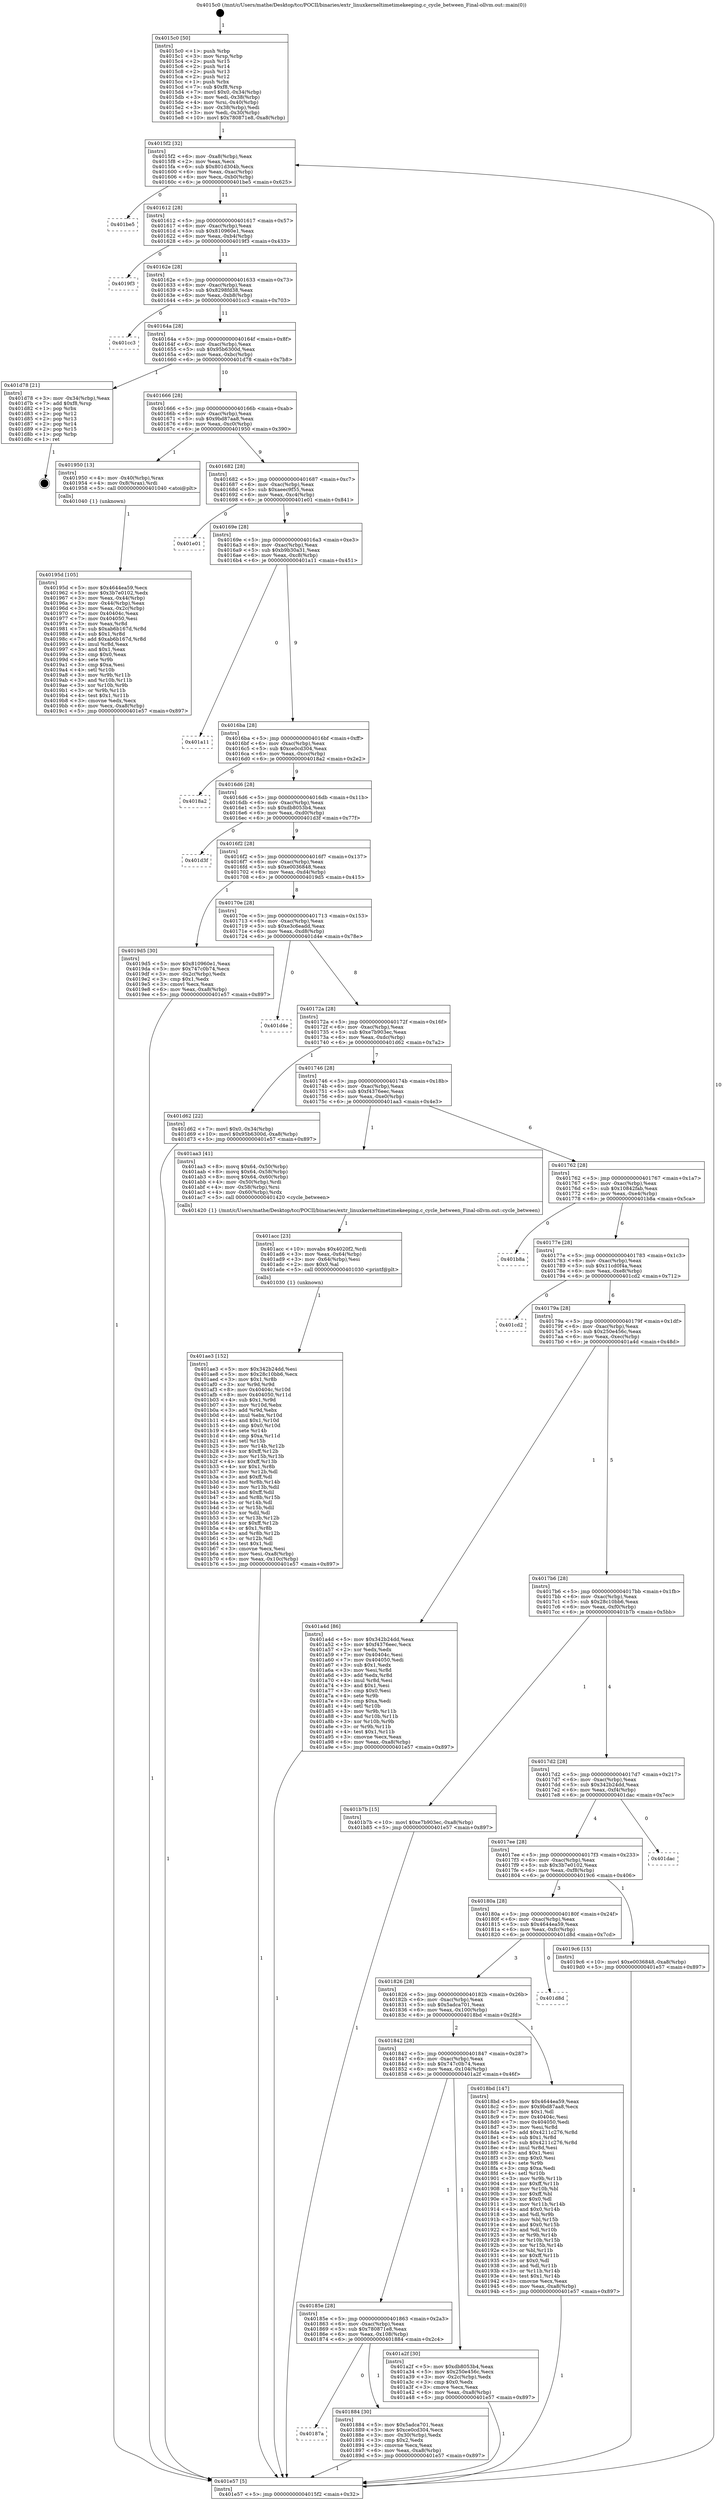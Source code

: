 digraph "0x4015c0" {
  label = "0x4015c0 (/mnt/c/Users/mathe/Desktop/tcc/POCII/binaries/extr_linuxkerneltimetimekeeping.c_cycle_between_Final-ollvm.out::main(0))"
  labelloc = "t"
  node[shape=record]

  Entry [label="",width=0.3,height=0.3,shape=circle,fillcolor=black,style=filled]
  "0x4015f2" [label="{
     0x4015f2 [32]\l
     | [instrs]\l
     &nbsp;&nbsp;0x4015f2 \<+6\>: mov -0xa8(%rbp),%eax\l
     &nbsp;&nbsp;0x4015f8 \<+2\>: mov %eax,%ecx\l
     &nbsp;&nbsp;0x4015fa \<+6\>: sub $0x801d304b,%ecx\l
     &nbsp;&nbsp;0x401600 \<+6\>: mov %eax,-0xac(%rbp)\l
     &nbsp;&nbsp;0x401606 \<+6\>: mov %ecx,-0xb0(%rbp)\l
     &nbsp;&nbsp;0x40160c \<+6\>: je 0000000000401be5 \<main+0x625\>\l
  }"]
  "0x401be5" [label="{
     0x401be5\l
  }", style=dashed]
  "0x401612" [label="{
     0x401612 [28]\l
     | [instrs]\l
     &nbsp;&nbsp;0x401612 \<+5\>: jmp 0000000000401617 \<main+0x57\>\l
     &nbsp;&nbsp;0x401617 \<+6\>: mov -0xac(%rbp),%eax\l
     &nbsp;&nbsp;0x40161d \<+5\>: sub $0x810960e1,%eax\l
     &nbsp;&nbsp;0x401622 \<+6\>: mov %eax,-0xb4(%rbp)\l
     &nbsp;&nbsp;0x401628 \<+6\>: je 00000000004019f3 \<main+0x433\>\l
  }"]
  Exit [label="",width=0.3,height=0.3,shape=circle,fillcolor=black,style=filled,peripheries=2]
  "0x4019f3" [label="{
     0x4019f3\l
  }", style=dashed]
  "0x40162e" [label="{
     0x40162e [28]\l
     | [instrs]\l
     &nbsp;&nbsp;0x40162e \<+5\>: jmp 0000000000401633 \<main+0x73\>\l
     &nbsp;&nbsp;0x401633 \<+6\>: mov -0xac(%rbp),%eax\l
     &nbsp;&nbsp;0x401639 \<+5\>: sub $0x8298fd38,%eax\l
     &nbsp;&nbsp;0x40163e \<+6\>: mov %eax,-0xb8(%rbp)\l
     &nbsp;&nbsp;0x401644 \<+6\>: je 0000000000401cc3 \<main+0x703\>\l
  }"]
  "0x401ae3" [label="{
     0x401ae3 [152]\l
     | [instrs]\l
     &nbsp;&nbsp;0x401ae3 \<+5\>: mov $0x342b24dd,%esi\l
     &nbsp;&nbsp;0x401ae8 \<+5\>: mov $0x28c10bb6,%ecx\l
     &nbsp;&nbsp;0x401aed \<+3\>: mov $0x1,%r8b\l
     &nbsp;&nbsp;0x401af0 \<+3\>: xor %r9d,%r9d\l
     &nbsp;&nbsp;0x401af3 \<+8\>: mov 0x40404c,%r10d\l
     &nbsp;&nbsp;0x401afb \<+8\>: mov 0x404050,%r11d\l
     &nbsp;&nbsp;0x401b03 \<+4\>: sub $0x1,%r9d\l
     &nbsp;&nbsp;0x401b07 \<+3\>: mov %r10d,%ebx\l
     &nbsp;&nbsp;0x401b0a \<+3\>: add %r9d,%ebx\l
     &nbsp;&nbsp;0x401b0d \<+4\>: imul %ebx,%r10d\l
     &nbsp;&nbsp;0x401b11 \<+4\>: and $0x1,%r10d\l
     &nbsp;&nbsp;0x401b15 \<+4\>: cmp $0x0,%r10d\l
     &nbsp;&nbsp;0x401b19 \<+4\>: sete %r14b\l
     &nbsp;&nbsp;0x401b1d \<+4\>: cmp $0xa,%r11d\l
     &nbsp;&nbsp;0x401b21 \<+4\>: setl %r15b\l
     &nbsp;&nbsp;0x401b25 \<+3\>: mov %r14b,%r12b\l
     &nbsp;&nbsp;0x401b28 \<+4\>: xor $0xff,%r12b\l
     &nbsp;&nbsp;0x401b2c \<+3\>: mov %r15b,%r13b\l
     &nbsp;&nbsp;0x401b2f \<+4\>: xor $0xff,%r13b\l
     &nbsp;&nbsp;0x401b33 \<+4\>: xor $0x1,%r8b\l
     &nbsp;&nbsp;0x401b37 \<+3\>: mov %r12b,%dl\l
     &nbsp;&nbsp;0x401b3a \<+3\>: and $0xff,%dl\l
     &nbsp;&nbsp;0x401b3d \<+3\>: and %r8b,%r14b\l
     &nbsp;&nbsp;0x401b40 \<+3\>: mov %r13b,%dil\l
     &nbsp;&nbsp;0x401b43 \<+4\>: and $0xff,%dil\l
     &nbsp;&nbsp;0x401b47 \<+3\>: and %r8b,%r15b\l
     &nbsp;&nbsp;0x401b4a \<+3\>: or %r14b,%dl\l
     &nbsp;&nbsp;0x401b4d \<+3\>: or %r15b,%dil\l
     &nbsp;&nbsp;0x401b50 \<+3\>: xor %dil,%dl\l
     &nbsp;&nbsp;0x401b53 \<+3\>: or %r13b,%r12b\l
     &nbsp;&nbsp;0x401b56 \<+4\>: xor $0xff,%r12b\l
     &nbsp;&nbsp;0x401b5a \<+4\>: or $0x1,%r8b\l
     &nbsp;&nbsp;0x401b5e \<+3\>: and %r8b,%r12b\l
     &nbsp;&nbsp;0x401b61 \<+3\>: or %r12b,%dl\l
     &nbsp;&nbsp;0x401b64 \<+3\>: test $0x1,%dl\l
     &nbsp;&nbsp;0x401b67 \<+3\>: cmovne %ecx,%esi\l
     &nbsp;&nbsp;0x401b6a \<+6\>: mov %esi,-0xa8(%rbp)\l
     &nbsp;&nbsp;0x401b70 \<+6\>: mov %eax,-0x10c(%rbp)\l
     &nbsp;&nbsp;0x401b76 \<+5\>: jmp 0000000000401e57 \<main+0x897\>\l
  }"]
  "0x401cc3" [label="{
     0x401cc3\l
  }", style=dashed]
  "0x40164a" [label="{
     0x40164a [28]\l
     | [instrs]\l
     &nbsp;&nbsp;0x40164a \<+5\>: jmp 000000000040164f \<main+0x8f\>\l
     &nbsp;&nbsp;0x40164f \<+6\>: mov -0xac(%rbp),%eax\l
     &nbsp;&nbsp;0x401655 \<+5\>: sub $0x95b6300d,%eax\l
     &nbsp;&nbsp;0x40165a \<+6\>: mov %eax,-0xbc(%rbp)\l
     &nbsp;&nbsp;0x401660 \<+6\>: je 0000000000401d78 \<main+0x7b8\>\l
  }"]
  "0x401acc" [label="{
     0x401acc [23]\l
     | [instrs]\l
     &nbsp;&nbsp;0x401acc \<+10\>: movabs $0x4020f2,%rdi\l
     &nbsp;&nbsp;0x401ad6 \<+3\>: mov %eax,-0x64(%rbp)\l
     &nbsp;&nbsp;0x401ad9 \<+3\>: mov -0x64(%rbp),%esi\l
     &nbsp;&nbsp;0x401adc \<+2\>: mov $0x0,%al\l
     &nbsp;&nbsp;0x401ade \<+5\>: call 0000000000401030 \<printf@plt\>\l
     | [calls]\l
     &nbsp;&nbsp;0x401030 \{1\} (unknown)\l
  }"]
  "0x401d78" [label="{
     0x401d78 [21]\l
     | [instrs]\l
     &nbsp;&nbsp;0x401d78 \<+3\>: mov -0x34(%rbp),%eax\l
     &nbsp;&nbsp;0x401d7b \<+7\>: add $0xf8,%rsp\l
     &nbsp;&nbsp;0x401d82 \<+1\>: pop %rbx\l
     &nbsp;&nbsp;0x401d83 \<+2\>: pop %r12\l
     &nbsp;&nbsp;0x401d85 \<+2\>: pop %r13\l
     &nbsp;&nbsp;0x401d87 \<+2\>: pop %r14\l
     &nbsp;&nbsp;0x401d89 \<+2\>: pop %r15\l
     &nbsp;&nbsp;0x401d8b \<+1\>: pop %rbp\l
     &nbsp;&nbsp;0x401d8c \<+1\>: ret\l
  }"]
  "0x401666" [label="{
     0x401666 [28]\l
     | [instrs]\l
     &nbsp;&nbsp;0x401666 \<+5\>: jmp 000000000040166b \<main+0xab\>\l
     &nbsp;&nbsp;0x40166b \<+6\>: mov -0xac(%rbp),%eax\l
     &nbsp;&nbsp;0x401671 \<+5\>: sub $0x9bd87aa8,%eax\l
     &nbsp;&nbsp;0x401676 \<+6\>: mov %eax,-0xc0(%rbp)\l
     &nbsp;&nbsp;0x40167c \<+6\>: je 0000000000401950 \<main+0x390\>\l
  }"]
  "0x40195d" [label="{
     0x40195d [105]\l
     | [instrs]\l
     &nbsp;&nbsp;0x40195d \<+5\>: mov $0x4644ea59,%ecx\l
     &nbsp;&nbsp;0x401962 \<+5\>: mov $0x3b7e0102,%edx\l
     &nbsp;&nbsp;0x401967 \<+3\>: mov %eax,-0x44(%rbp)\l
     &nbsp;&nbsp;0x40196a \<+3\>: mov -0x44(%rbp),%eax\l
     &nbsp;&nbsp;0x40196d \<+3\>: mov %eax,-0x2c(%rbp)\l
     &nbsp;&nbsp;0x401970 \<+7\>: mov 0x40404c,%eax\l
     &nbsp;&nbsp;0x401977 \<+7\>: mov 0x404050,%esi\l
     &nbsp;&nbsp;0x40197e \<+3\>: mov %eax,%r8d\l
     &nbsp;&nbsp;0x401981 \<+7\>: sub $0xab6b167d,%r8d\l
     &nbsp;&nbsp;0x401988 \<+4\>: sub $0x1,%r8d\l
     &nbsp;&nbsp;0x40198c \<+7\>: add $0xab6b167d,%r8d\l
     &nbsp;&nbsp;0x401993 \<+4\>: imul %r8d,%eax\l
     &nbsp;&nbsp;0x401997 \<+3\>: and $0x1,%eax\l
     &nbsp;&nbsp;0x40199a \<+3\>: cmp $0x0,%eax\l
     &nbsp;&nbsp;0x40199d \<+4\>: sete %r9b\l
     &nbsp;&nbsp;0x4019a1 \<+3\>: cmp $0xa,%esi\l
     &nbsp;&nbsp;0x4019a4 \<+4\>: setl %r10b\l
     &nbsp;&nbsp;0x4019a8 \<+3\>: mov %r9b,%r11b\l
     &nbsp;&nbsp;0x4019ab \<+3\>: and %r10b,%r11b\l
     &nbsp;&nbsp;0x4019ae \<+3\>: xor %r10b,%r9b\l
     &nbsp;&nbsp;0x4019b1 \<+3\>: or %r9b,%r11b\l
     &nbsp;&nbsp;0x4019b4 \<+4\>: test $0x1,%r11b\l
     &nbsp;&nbsp;0x4019b8 \<+3\>: cmovne %edx,%ecx\l
     &nbsp;&nbsp;0x4019bb \<+6\>: mov %ecx,-0xa8(%rbp)\l
     &nbsp;&nbsp;0x4019c1 \<+5\>: jmp 0000000000401e57 \<main+0x897\>\l
  }"]
  "0x401950" [label="{
     0x401950 [13]\l
     | [instrs]\l
     &nbsp;&nbsp;0x401950 \<+4\>: mov -0x40(%rbp),%rax\l
     &nbsp;&nbsp;0x401954 \<+4\>: mov 0x8(%rax),%rdi\l
     &nbsp;&nbsp;0x401958 \<+5\>: call 0000000000401040 \<atoi@plt\>\l
     | [calls]\l
     &nbsp;&nbsp;0x401040 \{1\} (unknown)\l
  }"]
  "0x401682" [label="{
     0x401682 [28]\l
     | [instrs]\l
     &nbsp;&nbsp;0x401682 \<+5\>: jmp 0000000000401687 \<main+0xc7\>\l
     &nbsp;&nbsp;0x401687 \<+6\>: mov -0xac(%rbp),%eax\l
     &nbsp;&nbsp;0x40168d \<+5\>: sub $0xaeec9f55,%eax\l
     &nbsp;&nbsp;0x401692 \<+6\>: mov %eax,-0xc4(%rbp)\l
     &nbsp;&nbsp;0x401698 \<+6\>: je 0000000000401e01 \<main+0x841\>\l
  }"]
  "0x4015c0" [label="{
     0x4015c0 [50]\l
     | [instrs]\l
     &nbsp;&nbsp;0x4015c0 \<+1\>: push %rbp\l
     &nbsp;&nbsp;0x4015c1 \<+3\>: mov %rsp,%rbp\l
     &nbsp;&nbsp;0x4015c4 \<+2\>: push %r15\l
     &nbsp;&nbsp;0x4015c6 \<+2\>: push %r14\l
     &nbsp;&nbsp;0x4015c8 \<+2\>: push %r13\l
     &nbsp;&nbsp;0x4015ca \<+2\>: push %r12\l
     &nbsp;&nbsp;0x4015cc \<+1\>: push %rbx\l
     &nbsp;&nbsp;0x4015cd \<+7\>: sub $0xf8,%rsp\l
     &nbsp;&nbsp;0x4015d4 \<+7\>: movl $0x0,-0x34(%rbp)\l
     &nbsp;&nbsp;0x4015db \<+3\>: mov %edi,-0x38(%rbp)\l
     &nbsp;&nbsp;0x4015de \<+4\>: mov %rsi,-0x40(%rbp)\l
     &nbsp;&nbsp;0x4015e2 \<+3\>: mov -0x38(%rbp),%edi\l
     &nbsp;&nbsp;0x4015e5 \<+3\>: mov %edi,-0x30(%rbp)\l
     &nbsp;&nbsp;0x4015e8 \<+10\>: movl $0x780871e8,-0xa8(%rbp)\l
  }"]
  "0x401e01" [label="{
     0x401e01\l
  }", style=dashed]
  "0x40169e" [label="{
     0x40169e [28]\l
     | [instrs]\l
     &nbsp;&nbsp;0x40169e \<+5\>: jmp 00000000004016a3 \<main+0xe3\>\l
     &nbsp;&nbsp;0x4016a3 \<+6\>: mov -0xac(%rbp),%eax\l
     &nbsp;&nbsp;0x4016a9 \<+5\>: sub $0xb9b30a31,%eax\l
     &nbsp;&nbsp;0x4016ae \<+6\>: mov %eax,-0xc8(%rbp)\l
     &nbsp;&nbsp;0x4016b4 \<+6\>: je 0000000000401a11 \<main+0x451\>\l
  }"]
  "0x401e57" [label="{
     0x401e57 [5]\l
     | [instrs]\l
     &nbsp;&nbsp;0x401e57 \<+5\>: jmp 00000000004015f2 \<main+0x32\>\l
  }"]
  "0x401a11" [label="{
     0x401a11\l
  }", style=dashed]
  "0x4016ba" [label="{
     0x4016ba [28]\l
     | [instrs]\l
     &nbsp;&nbsp;0x4016ba \<+5\>: jmp 00000000004016bf \<main+0xff\>\l
     &nbsp;&nbsp;0x4016bf \<+6\>: mov -0xac(%rbp),%eax\l
     &nbsp;&nbsp;0x4016c5 \<+5\>: sub $0xce0cd304,%eax\l
     &nbsp;&nbsp;0x4016ca \<+6\>: mov %eax,-0xcc(%rbp)\l
     &nbsp;&nbsp;0x4016d0 \<+6\>: je 00000000004018a2 \<main+0x2e2\>\l
  }"]
  "0x40187a" [label="{
     0x40187a\l
  }", style=dashed]
  "0x4018a2" [label="{
     0x4018a2\l
  }", style=dashed]
  "0x4016d6" [label="{
     0x4016d6 [28]\l
     | [instrs]\l
     &nbsp;&nbsp;0x4016d6 \<+5\>: jmp 00000000004016db \<main+0x11b\>\l
     &nbsp;&nbsp;0x4016db \<+6\>: mov -0xac(%rbp),%eax\l
     &nbsp;&nbsp;0x4016e1 \<+5\>: sub $0xdb8053b4,%eax\l
     &nbsp;&nbsp;0x4016e6 \<+6\>: mov %eax,-0xd0(%rbp)\l
     &nbsp;&nbsp;0x4016ec \<+6\>: je 0000000000401d3f \<main+0x77f\>\l
  }"]
  "0x401884" [label="{
     0x401884 [30]\l
     | [instrs]\l
     &nbsp;&nbsp;0x401884 \<+5\>: mov $0x5adca701,%eax\l
     &nbsp;&nbsp;0x401889 \<+5\>: mov $0xce0cd304,%ecx\l
     &nbsp;&nbsp;0x40188e \<+3\>: mov -0x30(%rbp),%edx\l
     &nbsp;&nbsp;0x401891 \<+3\>: cmp $0x2,%edx\l
     &nbsp;&nbsp;0x401894 \<+3\>: cmovne %ecx,%eax\l
     &nbsp;&nbsp;0x401897 \<+6\>: mov %eax,-0xa8(%rbp)\l
     &nbsp;&nbsp;0x40189d \<+5\>: jmp 0000000000401e57 \<main+0x897\>\l
  }"]
  "0x401d3f" [label="{
     0x401d3f\l
  }", style=dashed]
  "0x4016f2" [label="{
     0x4016f2 [28]\l
     | [instrs]\l
     &nbsp;&nbsp;0x4016f2 \<+5\>: jmp 00000000004016f7 \<main+0x137\>\l
     &nbsp;&nbsp;0x4016f7 \<+6\>: mov -0xac(%rbp),%eax\l
     &nbsp;&nbsp;0x4016fd \<+5\>: sub $0xe0036848,%eax\l
     &nbsp;&nbsp;0x401702 \<+6\>: mov %eax,-0xd4(%rbp)\l
     &nbsp;&nbsp;0x401708 \<+6\>: je 00000000004019d5 \<main+0x415\>\l
  }"]
  "0x40185e" [label="{
     0x40185e [28]\l
     | [instrs]\l
     &nbsp;&nbsp;0x40185e \<+5\>: jmp 0000000000401863 \<main+0x2a3\>\l
     &nbsp;&nbsp;0x401863 \<+6\>: mov -0xac(%rbp),%eax\l
     &nbsp;&nbsp;0x401869 \<+5\>: sub $0x780871e8,%eax\l
     &nbsp;&nbsp;0x40186e \<+6\>: mov %eax,-0x108(%rbp)\l
     &nbsp;&nbsp;0x401874 \<+6\>: je 0000000000401884 \<main+0x2c4\>\l
  }"]
  "0x4019d5" [label="{
     0x4019d5 [30]\l
     | [instrs]\l
     &nbsp;&nbsp;0x4019d5 \<+5\>: mov $0x810960e1,%eax\l
     &nbsp;&nbsp;0x4019da \<+5\>: mov $0x747c0b74,%ecx\l
     &nbsp;&nbsp;0x4019df \<+3\>: mov -0x2c(%rbp),%edx\l
     &nbsp;&nbsp;0x4019e2 \<+3\>: cmp $0x1,%edx\l
     &nbsp;&nbsp;0x4019e5 \<+3\>: cmovl %ecx,%eax\l
     &nbsp;&nbsp;0x4019e8 \<+6\>: mov %eax,-0xa8(%rbp)\l
     &nbsp;&nbsp;0x4019ee \<+5\>: jmp 0000000000401e57 \<main+0x897\>\l
  }"]
  "0x40170e" [label="{
     0x40170e [28]\l
     | [instrs]\l
     &nbsp;&nbsp;0x40170e \<+5\>: jmp 0000000000401713 \<main+0x153\>\l
     &nbsp;&nbsp;0x401713 \<+6\>: mov -0xac(%rbp),%eax\l
     &nbsp;&nbsp;0x401719 \<+5\>: sub $0xe3c6eadd,%eax\l
     &nbsp;&nbsp;0x40171e \<+6\>: mov %eax,-0xd8(%rbp)\l
     &nbsp;&nbsp;0x401724 \<+6\>: je 0000000000401d4e \<main+0x78e\>\l
  }"]
  "0x401a2f" [label="{
     0x401a2f [30]\l
     | [instrs]\l
     &nbsp;&nbsp;0x401a2f \<+5\>: mov $0xdb8053b4,%eax\l
     &nbsp;&nbsp;0x401a34 \<+5\>: mov $0x250e456c,%ecx\l
     &nbsp;&nbsp;0x401a39 \<+3\>: mov -0x2c(%rbp),%edx\l
     &nbsp;&nbsp;0x401a3c \<+3\>: cmp $0x0,%edx\l
     &nbsp;&nbsp;0x401a3f \<+3\>: cmove %ecx,%eax\l
     &nbsp;&nbsp;0x401a42 \<+6\>: mov %eax,-0xa8(%rbp)\l
     &nbsp;&nbsp;0x401a48 \<+5\>: jmp 0000000000401e57 \<main+0x897\>\l
  }"]
  "0x401d4e" [label="{
     0x401d4e\l
  }", style=dashed]
  "0x40172a" [label="{
     0x40172a [28]\l
     | [instrs]\l
     &nbsp;&nbsp;0x40172a \<+5\>: jmp 000000000040172f \<main+0x16f\>\l
     &nbsp;&nbsp;0x40172f \<+6\>: mov -0xac(%rbp),%eax\l
     &nbsp;&nbsp;0x401735 \<+5\>: sub $0xe7b903ec,%eax\l
     &nbsp;&nbsp;0x40173a \<+6\>: mov %eax,-0xdc(%rbp)\l
     &nbsp;&nbsp;0x401740 \<+6\>: je 0000000000401d62 \<main+0x7a2\>\l
  }"]
  "0x401842" [label="{
     0x401842 [28]\l
     | [instrs]\l
     &nbsp;&nbsp;0x401842 \<+5\>: jmp 0000000000401847 \<main+0x287\>\l
     &nbsp;&nbsp;0x401847 \<+6\>: mov -0xac(%rbp),%eax\l
     &nbsp;&nbsp;0x40184d \<+5\>: sub $0x747c0b74,%eax\l
     &nbsp;&nbsp;0x401852 \<+6\>: mov %eax,-0x104(%rbp)\l
     &nbsp;&nbsp;0x401858 \<+6\>: je 0000000000401a2f \<main+0x46f\>\l
  }"]
  "0x401d62" [label="{
     0x401d62 [22]\l
     | [instrs]\l
     &nbsp;&nbsp;0x401d62 \<+7\>: movl $0x0,-0x34(%rbp)\l
     &nbsp;&nbsp;0x401d69 \<+10\>: movl $0x95b6300d,-0xa8(%rbp)\l
     &nbsp;&nbsp;0x401d73 \<+5\>: jmp 0000000000401e57 \<main+0x897\>\l
  }"]
  "0x401746" [label="{
     0x401746 [28]\l
     | [instrs]\l
     &nbsp;&nbsp;0x401746 \<+5\>: jmp 000000000040174b \<main+0x18b\>\l
     &nbsp;&nbsp;0x40174b \<+6\>: mov -0xac(%rbp),%eax\l
     &nbsp;&nbsp;0x401751 \<+5\>: sub $0xf4376eec,%eax\l
     &nbsp;&nbsp;0x401756 \<+6\>: mov %eax,-0xe0(%rbp)\l
     &nbsp;&nbsp;0x40175c \<+6\>: je 0000000000401aa3 \<main+0x4e3\>\l
  }"]
  "0x4018bd" [label="{
     0x4018bd [147]\l
     | [instrs]\l
     &nbsp;&nbsp;0x4018bd \<+5\>: mov $0x4644ea59,%eax\l
     &nbsp;&nbsp;0x4018c2 \<+5\>: mov $0x9bd87aa8,%ecx\l
     &nbsp;&nbsp;0x4018c7 \<+2\>: mov $0x1,%dl\l
     &nbsp;&nbsp;0x4018c9 \<+7\>: mov 0x40404c,%esi\l
     &nbsp;&nbsp;0x4018d0 \<+7\>: mov 0x404050,%edi\l
     &nbsp;&nbsp;0x4018d7 \<+3\>: mov %esi,%r8d\l
     &nbsp;&nbsp;0x4018da \<+7\>: add $0x4211c276,%r8d\l
     &nbsp;&nbsp;0x4018e1 \<+4\>: sub $0x1,%r8d\l
     &nbsp;&nbsp;0x4018e5 \<+7\>: sub $0x4211c276,%r8d\l
     &nbsp;&nbsp;0x4018ec \<+4\>: imul %r8d,%esi\l
     &nbsp;&nbsp;0x4018f0 \<+3\>: and $0x1,%esi\l
     &nbsp;&nbsp;0x4018f3 \<+3\>: cmp $0x0,%esi\l
     &nbsp;&nbsp;0x4018f6 \<+4\>: sete %r9b\l
     &nbsp;&nbsp;0x4018fa \<+3\>: cmp $0xa,%edi\l
     &nbsp;&nbsp;0x4018fd \<+4\>: setl %r10b\l
     &nbsp;&nbsp;0x401901 \<+3\>: mov %r9b,%r11b\l
     &nbsp;&nbsp;0x401904 \<+4\>: xor $0xff,%r11b\l
     &nbsp;&nbsp;0x401908 \<+3\>: mov %r10b,%bl\l
     &nbsp;&nbsp;0x40190b \<+3\>: xor $0xff,%bl\l
     &nbsp;&nbsp;0x40190e \<+3\>: xor $0x0,%dl\l
     &nbsp;&nbsp;0x401911 \<+3\>: mov %r11b,%r14b\l
     &nbsp;&nbsp;0x401914 \<+4\>: and $0x0,%r14b\l
     &nbsp;&nbsp;0x401918 \<+3\>: and %dl,%r9b\l
     &nbsp;&nbsp;0x40191b \<+3\>: mov %bl,%r15b\l
     &nbsp;&nbsp;0x40191e \<+4\>: and $0x0,%r15b\l
     &nbsp;&nbsp;0x401922 \<+3\>: and %dl,%r10b\l
     &nbsp;&nbsp;0x401925 \<+3\>: or %r9b,%r14b\l
     &nbsp;&nbsp;0x401928 \<+3\>: or %r10b,%r15b\l
     &nbsp;&nbsp;0x40192b \<+3\>: xor %r15b,%r14b\l
     &nbsp;&nbsp;0x40192e \<+3\>: or %bl,%r11b\l
     &nbsp;&nbsp;0x401931 \<+4\>: xor $0xff,%r11b\l
     &nbsp;&nbsp;0x401935 \<+3\>: or $0x0,%dl\l
     &nbsp;&nbsp;0x401938 \<+3\>: and %dl,%r11b\l
     &nbsp;&nbsp;0x40193b \<+3\>: or %r11b,%r14b\l
     &nbsp;&nbsp;0x40193e \<+4\>: test $0x1,%r14b\l
     &nbsp;&nbsp;0x401942 \<+3\>: cmovne %ecx,%eax\l
     &nbsp;&nbsp;0x401945 \<+6\>: mov %eax,-0xa8(%rbp)\l
     &nbsp;&nbsp;0x40194b \<+5\>: jmp 0000000000401e57 \<main+0x897\>\l
  }"]
  "0x401aa3" [label="{
     0x401aa3 [41]\l
     | [instrs]\l
     &nbsp;&nbsp;0x401aa3 \<+8\>: movq $0x64,-0x50(%rbp)\l
     &nbsp;&nbsp;0x401aab \<+8\>: movq $0x64,-0x58(%rbp)\l
     &nbsp;&nbsp;0x401ab3 \<+8\>: movq $0x64,-0x60(%rbp)\l
     &nbsp;&nbsp;0x401abb \<+4\>: mov -0x50(%rbp),%rdi\l
     &nbsp;&nbsp;0x401abf \<+4\>: mov -0x58(%rbp),%rsi\l
     &nbsp;&nbsp;0x401ac3 \<+4\>: mov -0x60(%rbp),%rdx\l
     &nbsp;&nbsp;0x401ac7 \<+5\>: call 0000000000401420 \<cycle_between\>\l
     | [calls]\l
     &nbsp;&nbsp;0x401420 \{1\} (/mnt/c/Users/mathe/Desktop/tcc/POCII/binaries/extr_linuxkerneltimetimekeeping.c_cycle_between_Final-ollvm.out::cycle_between)\l
  }"]
  "0x401762" [label="{
     0x401762 [28]\l
     | [instrs]\l
     &nbsp;&nbsp;0x401762 \<+5\>: jmp 0000000000401767 \<main+0x1a7\>\l
     &nbsp;&nbsp;0x401767 \<+6\>: mov -0xac(%rbp),%eax\l
     &nbsp;&nbsp;0x40176d \<+5\>: sub $0x10842fab,%eax\l
     &nbsp;&nbsp;0x401772 \<+6\>: mov %eax,-0xe4(%rbp)\l
     &nbsp;&nbsp;0x401778 \<+6\>: je 0000000000401b8a \<main+0x5ca\>\l
  }"]
  "0x401826" [label="{
     0x401826 [28]\l
     | [instrs]\l
     &nbsp;&nbsp;0x401826 \<+5\>: jmp 000000000040182b \<main+0x26b\>\l
     &nbsp;&nbsp;0x40182b \<+6\>: mov -0xac(%rbp),%eax\l
     &nbsp;&nbsp;0x401831 \<+5\>: sub $0x5adca701,%eax\l
     &nbsp;&nbsp;0x401836 \<+6\>: mov %eax,-0x100(%rbp)\l
     &nbsp;&nbsp;0x40183c \<+6\>: je 00000000004018bd \<main+0x2fd\>\l
  }"]
  "0x401b8a" [label="{
     0x401b8a\l
  }", style=dashed]
  "0x40177e" [label="{
     0x40177e [28]\l
     | [instrs]\l
     &nbsp;&nbsp;0x40177e \<+5\>: jmp 0000000000401783 \<main+0x1c3\>\l
     &nbsp;&nbsp;0x401783 \<+6\>: mov -0xac(%rbp),%eax\l
     &nbsp;&nbsp;0x401789 \<+5\>: sub $0x11cd0f4a,%eax\l
     &nbsp;&nbsp;0x40178e \<+6\>: mov %eax,-0xe8(%rbp)\l
     &nbsp;&nbsp;0x401794 \<+6\>: je 0000000000401cd2 \<main+0x712\>\l
  }"]
  "0x401d8d" [label="{
     0x401d8d\l
  }", style=dashed]
  "0x401cd2" [label="{
     0x401cd2\l
  }", style=dashed]
  "0x40179a" [label="{
     0x40179a [28]\l
     | [instrs]\l
     &nbsp;&nbsp;0x40179a \<+5\>: jmp 000000000040179f \<main+0x1df\>\l
     &nbsp;&nbsp;0x40179f \<+6\>: mov -0xac(%rbp),%eax\l
     &nbsp;&nbsp;0x4017a5 \<+5\>: sub $0x250e456c,%eax\l
     &nbsp;&nbsp;0x4017aa \<+6\>: mov %eax,-0xec(%rbp)\l
     &nbsp;&nbsp;0x4017b0 \<+6\>: je 0000000000401a4d \<main+0x48d\>\l
  }"]
  "0x40180a" [label="{
     0x40180a [28]\l
     | [instrs]\l
     &nbsp;&nbsp;0x40180a \<+5\>: jmp 000000000040180f \<main+0x24f\>\l
     &nbsp;&nbsp;0x40180f \<+6\>: mov -0xac(%rbp),%eax\l
     &nbsp;&nbsp;0x401815 \<+5\>: sub $0x4644ea59,%eax\l
     &nbsp;&nbsp;0x40181a \<+6\>: mov %eax,-0xfc(%rbp)\l
     &nbsp;&nbsp;0x401820 \<+6\>: je 0000000000401d8d \<main+0x7cd\>\l
  }"]
  "0x401a4d" [label="{
     0x401a4d [86]\l
     | [instrs]\l
     &nbsp;&nbsp;0x401a4d \<+5\>: mov $0x342b24dd,%eax\l
     &nbsp;&nbsp;0x401a52 \<+5\>: mov $0xf4376eec,%ecx\l
     &nbsp;&nbsp;0x401a57 \<+2\>: xor %edx,%edx\l
     &nbsp;&nbsp;0x401a59 \<+7\>: mov 0x40404c,%esi\l
     &nbsp;&nbsp;0x401a60 \<+7\>: mov 0x404050,%edi\l
     &nbsp;&nbsp;0x401a67 \<+3\>: sub $0x1,%edx\l
     &nbsp;&nbsp;0x401a6a \<+3\>: mov %esi,%r8d\l
     &nbsp;&nbsp;0x401a6d \<+3\>: add %edx,%r8d\l
     &nbsp;&nbsp;0x401a70 \<+4\>: imul %r8d,%esi\l
     &nbsp;&nbsp;0x401a74 \<+3\>: and $0x1,%esi\l
     &nbsp;&nbsp;0x401a77 \<+3\>: cmp $0x0,%esi\l
     &nbsp;&nbsp;0x401a7a \<+4\>: sete %r9b\l
     &nbsp;&nbsp;0x401a7e \<+3\>: cmp $0xa,%edi\l
     &nbsp;&nbsp;0x401a81 \<+4\>: setl %r10b\l
     &nbsp;&nbsp;0x401a85 \<+3\>: mov %r9b,%r11b\l
     &nbsp;&nbsp;0x401a88 \<+3\>: and %r10b,%r11b\l
     &nbsp;&nbsp;0x401a8b \<+3\>: xor %r10b,%r9b\l
     &nbsp;&nbsp;0x401a8e \<+3\>: or %r9b,%r11b\l
     &nbsp;&nbsp;0x401a91 \<+4\>: test $0x1,%r11b\l
     &nbsp;&nbsp;0x401a95 \<+3\>: cmovne %ecx,%eax\l
     &nbsp;&nbsp;0x401a98 \<+6\>: mov %eax,-0xa8(%rbp)\l
     &nbsp;&nbsp;0x401a9e \<+5\>: jmp 0000000000401e57 \<main+0x897\>\l
  }"]
  "0x4017b6" [label="{
     0x4017b6 [28]\l
     | [instrs]\l
     &nbsp;&nbsp;0x4017b6 \<+5\>: jmp 00000000004017bb \<main+0x1fb\>\l
     &nbsp;&nbsp;0x4017bb \<+6\>: mov -0xac(%rbp),%eax\l
     &nbsp;&nbsp;0x4017c1 \<+5\>: sub $0x28c10bb6,%eax\l
     &nbsp;&nbsp;0x4017c6 \<+6\>: mov %eax,-0xf0(%rbp)\l
     &nbsp;&nbsp;0x4017cc \<+6\>: je 0000000000401b7b \<main+0x5bb\>\l
  }"]
  "0x4019c6" [label="{
     0x4019c6 [15]\l
     | [instrs]\l
     &nbsp;&nbsp;0x4019c6 \<+10\>: movl $0xe0036848,-0xa8(%rbp)\l
     &nbsp;&nbsp;0x4019d0 \<+5\>: jmp 0000000000401e57 \<main+0x897\>\l
  }"]
  "0x401b7b" [label="{
     0x401b7b [15]\l
     | [instrs]\l
     &nbsp;&nbsp;0x401b7b \<+10\>: movl $0xe7b903ec,-0xa8(%rbp)\l
     &nbsp;&nbsp;0x401b85 \<+5\>: jmp 0000000000401e57 \<main+0x897\>\l
  }"]
  "0x4017d2" [label="{
     0x4017d2 [28]\l
     | [instrs]\l
     &nbsp;&nbsp;0x4017d2 \<+5\>: jmp 00000000004017d7 \<main+0x217\>\l
     &nbsp;&nbsp;0x4017d7 \<+6\>: mov -0xac(%rbp),%eax\l
     &nbsp;&nbsp;0x4017dd \<+5\>: sub $0x342b24dd,%eax\l
     &nbsp;&nbsp;0x4017e2 \<+6\>: mov %eax,-0xf4(%rbp)\l
     &nbsp;&nbsp;0x4017e8 \<+6\>: je 0000000000401dac \<main+0x7ec\>\l
  }"]
  "0x4017ee" [label="{
     0x4017ee [28]\l
     | [instrs]\l
     &nbsp;&nbsp;0x4017ee \<+5\>: jmp 00000000004017f3 \<main+0x233\>\l
     &nbsp;&nbsp;0x4017f3 \<+6\>: mov -0xac(%rbp),%eax\l
     &nbsp;&nbsp;0x4017f9 \<+5\>: sub $0x3b7e0102,%eax\l
     &nbsp;&nbsp;0x4017fe \<+6\>: mov %eax,-0xf8(%rbp)\l
     &nbsp;&nbsp;0x401804 \<+6\>: je 00000000004019c6 \<main+0x406\>\l
  }"]
  "0x401dac" [label="{
     0x401dac\l
  }", style=dashed]
  Entry -> "0x4015c0" [label=" 1"]
  "0x4015f2" -> "0x401be5" [label=" 0"]
  "0x4015f2" -> "0x401612" [label=" 11"]
  "0x401d78" -> Exit [label=" 1"]
  "0x401612" -> "0x4019f3" [label=" 0"]
  "0x401612" -> "0x40162e" [label=" 11"]
  "0x401d62" -> "0x401e57" [label=" 1"]
  "0x40162e" -> "0x401cc3" [label=" 0"]
  "0x40162e" -> "0x40164a" [label=" 11"]
  "0x401b7b" -> "0x401e57" [label=" 1"]
  "0x40164a" -> "0x401d78" [label=" 1"]
  "0x40164a" -> "0x401666" [label=" 10"]
  "0x401ae3" -> "0x401e57" [label=" 1"]
  "0x401666" -> "0x401950" [label=" 1"]
  "0x401666" -> "0x401682" [label=" 9"]
  "0x401acc" -> "0x401ae3" [label=" 1"]
  "0x401682" -> "0x401e01" [label=" 0"]
  "0x401682" -> "0x40169e" [label=" 9"]
  "0x401aa3" -> "0x401acc" [label=" 1"]
  "0x40169e" -> "0x401a11" [label=" 0"]
  "0x40169e" -> "0x4016ba" [label=" 9"]
  "0x401a4d" -> "0x401e57" [label=" 1"]
  "0x4016ba" -> "0x4018a2" [label=" 0"]
  "0x4016ba" -> "0x4016d6" [label=" 9"]
  "0x401a2f" -> "0x401e57" [label=" 1"]
  "0x4016d6" -> "0x401d3f" [label=" 0"]
  "0x4016d6" -> "0x4016f2" [label=" 9"]
  "0x4019d5" -> "0x401e57" [label=" 1"]
  "0x4016f2" -> "0x4019d5" [label=" 1"]
  "0x4016f2" -> "0x40170e" [label=" 8"]
  "0x40195d" -> "0x401e57" [label=" 1"]
  "0x40170e" -> "0x401d4e" [label=" 0"]
  "0x40170e" -> "0x40172a" [label=" 8"]
  "0x401950" -> "0x40195d" [label=" 1"]
  "0x40172a" -> "0x401d62" [label=" 1"]
  "0x40172a" -> "0x401746" [label=" 7"]
  "0x401e57" -> "0x4015f2" [label=" 10"]
  "0x401746" -> "0x401aa3" [label=" 1"]
  "0x401746" -> "0x401762" [label=" 6"]
  "0x4015c0" -> "0x4015f2" [label=" 1"]
  "0x401762" -> "0x401b8a" [label=" 0"]
  "0x401762" -> "0x40177e" [label=" 6"]
  "0x40185e" -> "0x40187a" [label=" 0"]
  "0x40177e" -> "0x401cd2" [label=" 0"]
  "0x40177e" -> "0x40179a" [label=" 6"]
  "0x40185e" -> "0x401884" [label=" 1"]
  "0x40179a" -> "0x401a4d" [label=" 1"]
  "0x40179a" -> "0x4017b6" [label=" 5"]
  "0x401842" -> "0x40185e" [label=" 1"]
  "0x4017b6" -> "0x401b7b" [label=" 1"]
  "0x4017b6" -> "0x4017d2" [label=" 4"]
  "0x401842" -> "0x401a2f" [label=" 1"]
  "0x4017d2" -> "0x401dac" [label=" 0"]
  "0x4017d2" -> "0x4017ee" [label=" 4"]
  "0x4018bd" -> "0x401e57" [label=" 1"]
  "0x4017ee" -> "0x4019c6" [label=" 1"]
  "0x4017ee" -> "0x40180a" [label=" 3"]
  "0x4019c6" -> "0x401e57" [label=" 1"]
  "0x40180a" -> "0x401d8d" [label=" 0"]
  "0x40180a" -> "0x401826" [label=" 3"]
  "0x401884" -> "0x401e57" [label=" 1"]
  "0x401826" -> "0x4018bd" [label=" 1"]
  "0x401826" -> "0x401842" [label=" 2"]
}

